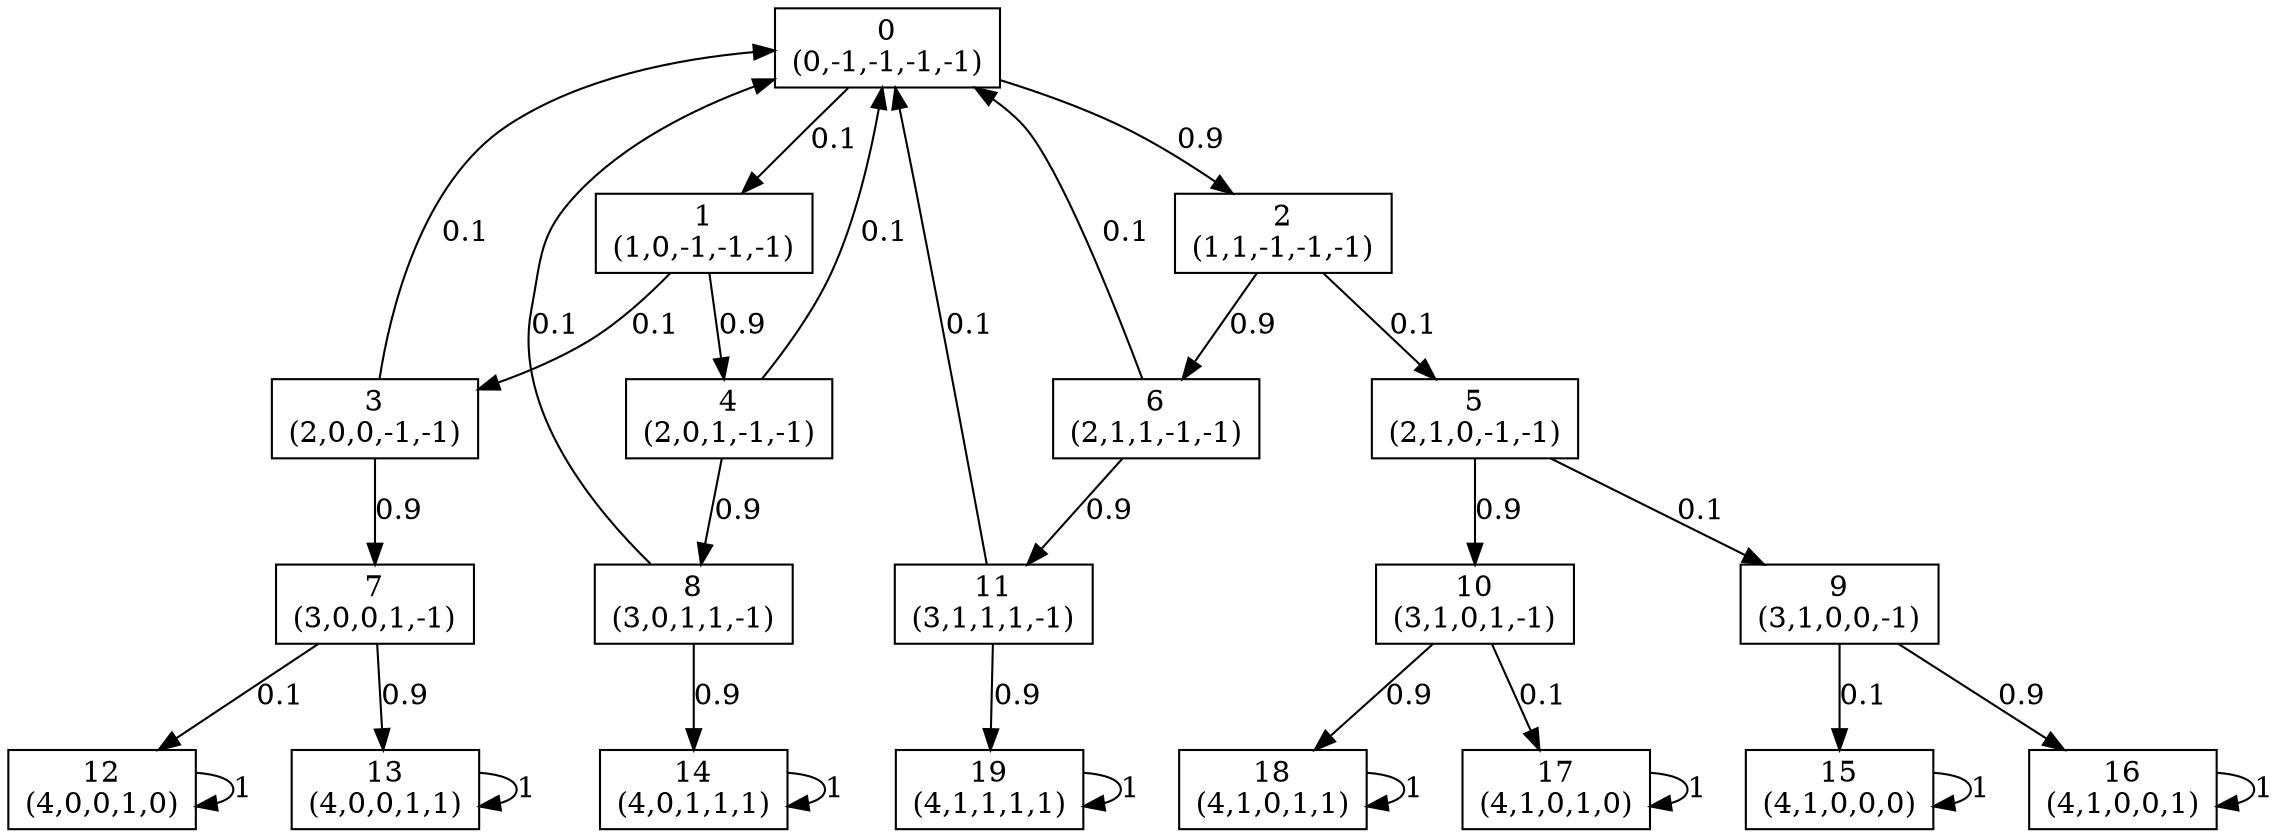 digraph P {
node [shape=box];
0 -> 1 [ label="0.1" ];
0 -> 2 [ label="0.9" ];
1 -> 3 [ label="0.1" ];
1 -> 4 [ label="0.9" ];
2 -> 5 [ label="0.1" ];
2 -> 6 [ label="0.9" ];
3 -> 0 [ label="0.1" ];
3 -> 7 [ label="0.9" ];
4 -> 0 [ label="0.1" ];
4 -> 8 [ label="0.9" ];
5 -> 9 [ label="0.1" ];
5 -> 10 [ label="0.9" ];
6 -> 0 [ label="0.1" ];
6 -> 11 [ label="0.9" ];
7 -> 12 [ label="0.1" ];
7 -> 13 [ label="0.9" ];
8 -> 0 [ label="0.1" ];
8 -> 14 [ label="0.9" ];
9 -> 15 [ label="0.1" ];
9 -> 16 [ label="0.9" ];
10 -> 17 [ label="0.1" ];
10 -> 18 [ label="0.9" ];
11 -> 0 [ label="0.1" ];
11 -> 19 [ label="0.9" ];
12 -> 12 [ label="1" ];
13 -> 13 [ label="1" ];
14 -> 14 [ label="1" ];
15 -> 15 [ label="1" ];
16 -> 16 [ label="1" ];
17 -> 17 [ label="1" ];
18 -> 18 [ label="1" ];
19 -> 19 [ label="1" ];
0 [label="0\n(0,-1,-1,-1,-1)"];
1 [label="1\n(1,0,-1,-1,-1)"];
2 [label="2\n(1,1,-1,-1,-1)"];
3 [label="3\n(2,0,0,-1,-1)"];
4 [label="4\n(2,0,1,-1,-1)"];
5 [label="5\n(2,1,0,-1,-1)"];
6 [label="6\n(2,1,1,-1,-1)"];
7 [label="7\n(3,0,0,1,-1)"];
8 [label="8\n(3,0,1,1,-1)"];
9 [label="9\n(3,1,0,0,-1)"];
10 [label="10\n(3,1,0,1,-1)"];
11 [label="11\n(3,1,1,1,-1)"];
12 [label="12\n(4,0,0,1,0)"];
13 [label="13\n(4,0,0,1,1)"];
14 [label="14\n(4,0,1,1,1)"];
15 [label="15\n(4,1,0,0,0)"];
16 [label="16\n(4,1,0,0,1)"];
17 [label="17\n(4,1,0,1,0)"];
18 [label="18\n(4,1,0,1,1)"];
19 [label="19\n(4,1,1,1,1)"];
}
